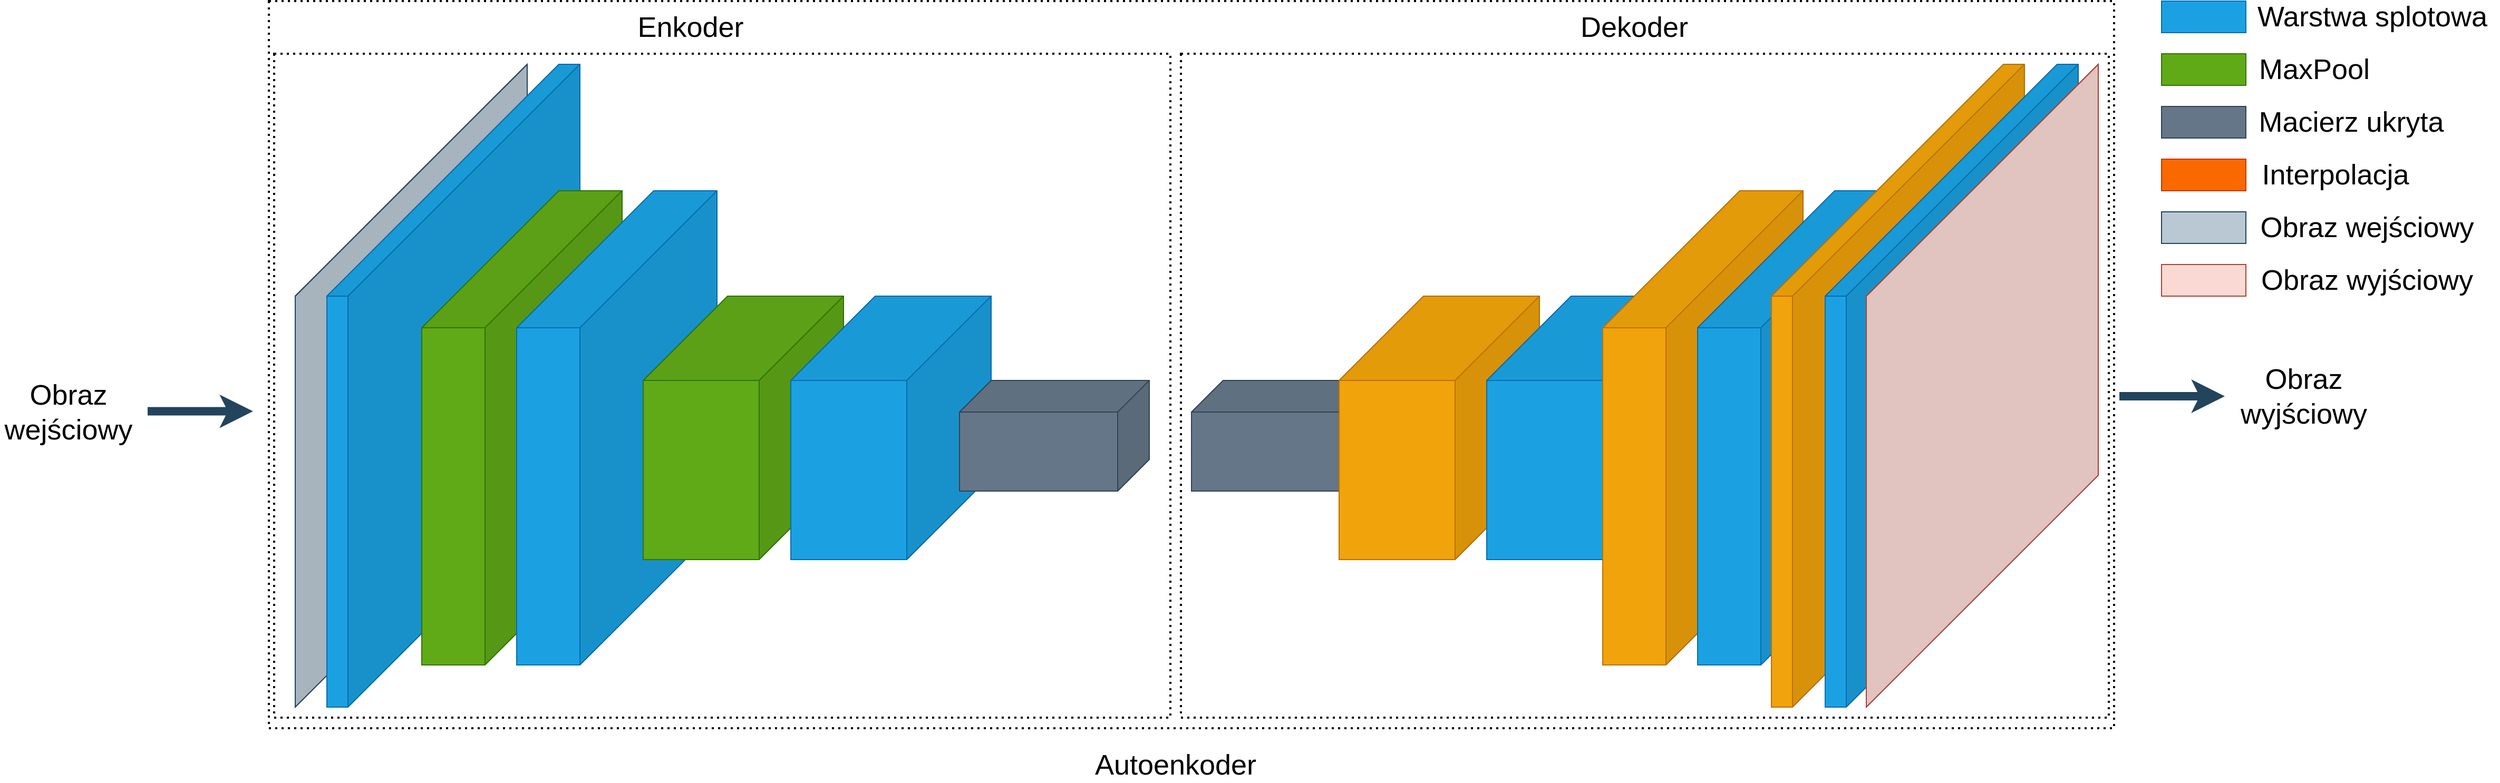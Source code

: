 <mxfile version="22.0.6" type="github">
  <diagram name="Strona-1" id="7Bol3v8hB-BvymdotYsc">
    <mxGraphModel dx="3247" dy="1816" grid="1" gridSize="10" guides="1" tooltips="1" connect="1" arrows="1" fold="1" page="1" pageScale="1" pageWidth="827" pageHeight="1169" math="0" shadow="0">
      <root>
        <mxCell id="0" />
        <mxCell id="1" parent="0" />
        <mxCell id="Qzy2jJmeIsJSBQBwepts-1" value="" style="shape=cube;whiteSpace=wrap;html=1;boundedLbl=1;backgroundOutline=1;darkOpacity=0.05;darkOpacity2=0.1;direction=east;flipH=1;size=220;labelBackgroundColor=none;fillColor=#bac8d3;strokeColor=#23445d;" vertex="1" parent="1">
          <mxGeometry x="-340" y="240" width="220" height="610" as="geometry" />
        </mxCell>
        <mxCell id="Qzy2jJmeIsJSBQBwepts-3" value="" style="shape=cube;whiteSpace=wrap;html=1;boundedLbl=1;backgroundOutline=1;darkOpacity=0.05;darkOpacity2=0.1;direction=east;flipH=1;size=220;labelBackgroundColor=none;fillColor=#1ba1e2;strokeColor=#006EAF;fontColor=#ffffff;" vertex="1" parent="1">
          <mxGeometry x="-310" y="240" width="240" height="610" as="geometry" />
        </mxCell>
        <mxCell id="Qzy2jJmeIsJSBQBwepts-9" value="" style="shape=cube;whiteSpace=wrap;html=1;boundedLbl=1;backgroundOutline=1;darkOpacity=0.05;darkOpacity2=0.1;direction=east;flipH=1;size=130;labelBackgroundColor=none;fillColor=#60a917;strokeColor=#2D7600;fontColor=#ffffff;" vertex="1" parent="1">
          <mxGeometry x="-220" y="360" width="190" height="450" as="geometry" />
        </mxCell>
        <mxCell id="Qzy2jJmeIsJSBQBwepts-11" value="" style="shape=cube;whiteSpace=wrap;html=1;boundedLbl=1;backgroundOutline=1;darkOpacity=0.05;darkOpacity2=0.1;direction=east;flipH=1;size=130;labelBackgroundColor=none;fillColor=#1ba1e2;strokeColor=#006EAF;fontColor=#ffffff;" vertex="1" parent="1">
          <mxGeometry x="-130" y="360" width="190" height="450" as="geometry" />
        </mxCell>
        <mxCell id="Qzy2jJmeIsJSBQBwepts-12" value="" style="shape=cube;whiteSpace=wrap;html=1;boundedLbl=1;backgroundOutline=1;darkOpacity=0.05;darkOpacity2=0.1;direction=east;flipH=1;size=80;labelBackgroundColor=none;fillColor=#60a917;strokeColor=#2D7600;fontColor=#ffffff;" vertex="1" parent="1">
          <mxGeometry x="-10" y="460" width="190" height="250" as="geometry" />
        </mxCell>
        <mxCell id="Qzy2jJmeIsJSBQBwepts-19" value="" style="shape=cube;whiteSpace=wrap;html=1;boundedLbl=1;backgroundOutline=1;darkOpacity=0.05;darkOpacity2=0.1;direction=east;flipH=1;size=80;labelBackgroundColor=none;fillColor=#1ba1e2;strokeColor=#006EAF;fontColor=#ffffff;" vertex="1" parent="1">
          <mxGeometry x="130" y="460" width="190" height="250" as="geometry" />
        </mxCell>
        <mxCell id="Qzy2jJmeIsJSBQBwepts-6" value="" style="shape=cube;whiteSpace=wrap;html=1;boundedLbl=1;backgroundOutline=1;darkOpacity=0.05;darkOpacity2=0.1;direction=east;flipH=1;size=30;labelBackgroundColor=none;fillColor=#647687;strokeColor=#314354;fontColor=#ffffff;" vertex="1" parent="1">
          <mxGeometry x="290" y="540" width="180" height="105" as="geometry" />
        </mxCell>
        <mxCell id="Qzy2jJmeIsJSBQBwepts-20" value="" style="shape=cube;whiteSpace=wrap;html=1;boundedLbl=1;backgroundOutline=1;darkOpacity=0.05;darkOpacity2=0.1;direction=east;flipH=1;size=30;labelBackgroundColor=none;fillColor=#647687;strokeColor=#314354;fontColor=#ffffff;" vertex="1" parent="1">
          <mxGeometry x="510" y="540" width="180" height="105" as="geometry" />
        </mxCell>
        <mxCell id="Qzy2jJmeIsJSBQBwepts-21" value="" style="shape=cube;whiteSpace=wrap;html=1;boundedLbl=1;backgroundOutline=1;darkOpacity=0.05;darkOpacity2=0.1;direction=east;flipH=1;size=80;labelBackgroundColor=none;fillColor=#f0a30a;strokeColor=#BD7000;fontColor=#000000;" vertex="1" parent="1">
          <mxGeometry x="650" y="460" width="190" height="250" as="geometry" />
        </mxCell>
        <mxCell id="Qzy2jJmeIsJSBQBwepts-22" value="" style="shape=cube;whiteSpace=wrap;html=1;boundedLbl=1;backgroundOutline=1;darkOpacity=0.05;darkOpacity2=0.1;direction=east;flipH=1;size=80;labelBackgroundColor=none;fillColor=#1ba1e2;strokeColor=#006EAF;fontColor=#ffffff;" vertex="1" parent="1">
          <mxGeometry x="790" y="460" width="190" height="250" as="geometry" />
        </mxCell>
        <mxCell id="Qzy2jJmeIsJSBQBwepts-23" value="" style="shape=cube;whiteSpace=wrap;html=1;boundedLbl=1;backgroundOutline=1;darkOpacity=0.05;darkOpacity2=0.1;direction=east;flipH=1;size=130;labelBackgroundColor=none;fillColor=#f0a30a;strokeColor=#BD7000;fontColor=#000000;" vertex="1" parent="1">
          <mxGeometry x="900" y="360" width="190" height="450" as="geometry" />
        </mxCell>
        <mxCell id="Qzy2jJmeIsJSBQBwepts-24" value="" style="shape=cube;whiteSpace=wrap;html=1;boundedLbl=1;backgroundOutline=1;darkOpacity=0.05;darkOpacity2=0.1;direction=east;flipH=1;size=130;labelBackgroundColor=none;fillColor=#1ba1e2;strokeColor=#006EAF;fontColor=#ffffff;" vertex="1" parent="1">
          <mxGeometry x="990" y="360" width="190" height="450" as="geometry" />
        </mxCell>
        <mxCell id="Qzy2jJmeIsJSBQBwepts-25" value="" style="shape=cube;whiteSpace=wrap;html=1;boundedLbl=1;backgroundOutline=1;darkOpacity=0.05;darkOpacity2=0.1;direction=east;flipH=1;size=220;labelBackgroundColor=none;fillColor=#f0a30a;strokeColor=#BD7000;fontColor=#000000;" vertex="1" parent="1">
          <mxGeometry x="1060" y="240" width="240" height="610" as="geometry" />
        </mxCell>
        <mxCell id="Qzy2jJmeIsJSBQBwepts-26" value="" style="shape=cube;whiteSpace=wrap;html=1;boundedLbl=1;backgroundOutline=1;darkOpacity=0.05;darkOpacity2=0.1;direction=east;flipH=1;size=220;labelBackgroundColor=none;fillColor=#1ba1e2;strokeColor=#006EAF;fontColor=#ffffff;" vertex="1" parent="1">
          <mxGeometry x="1111" y="240" width="240" height="610" as="geometry" />
        </mxCell>
        <mxCell id="Qzy2jJmeIsJSBQBwepts-52" value="Text" style="text;html=1;strokeColor=none;fillColor=none;align=center;verticalAlign=middle;whiteSpace=wrap;rounded=0;fontColor=#FFFFFF;" vertex="1" parent="1">
          <mxGeometry x="-150" y="180" width="60" height="30" as="geometry" />
        </mxCell>
        <mxCell id="Qzy2jJmeIsJSBQBwepts-59" value="" style="rounded=0;whiteSpace=wrap;html=1;strokeColor=#000000;fontColor=#FFFFFF;fillColor=none;strokeWidth=2;dashed=1;dashPattern=1 2;" vertex="1" parent="1">
          <mxGeometry x="500" y="230" width="880" height="630" as="geometry" />
        </mxCell>
        <mxCell id="Qzy2jJmeIsJSBQBwepts-60" value="" style="rounded=0;whiteSpace=wrap;html=1;strokeColor=#000000;fontColor=#FFFFFF;fillColor=none;strokeWidth=2;dashed=1;dashPattern=1 2;" vertex="1" parent="1">
          <mxGeometry x="-360" y="230" width="850" height="630" as="geometry" />
        </mxCell>
        <mxCell id="Qzy2jJmeIsJSBQBwepts-61" value="Text" style="text;html=1;strokeColor=none;fillColor=none;align=center;verticalAlign=middle;whiteSpace=wrap;rounded=0;fontColor=#FFFFFF;" vertex="1" parent="1">
          <mxGeometry x="480" y="530" width="60" height="30" as="geometry" />
        </mxCell>
        <mxCell id="Qzy2jJmeIsJSBQBwepts-62" value="&lt;font style=&quot;font-size: 27px;&quot; color=&quot;#000000&quot;&gt;Enkoder&lt;/font&gt;" style="text;html=1;strokeColor=none;fillColor=none;align=center;verticalAlign=middle;whiteSpace=wrap;rounded=0;fontColor=#FFFFFF;" vertex="1" parent="1">
          <mxGeometry x="-30" y="190" width="130" height="30" as="geometry" />
        </mxCell>
        <mxCell id="Qzy2jJmeIsJSBQBwepts-63" value="&lt;font style=&quot;font-size: 27px;&quot; color=&quot;#000000&quot;&gt;Dekoder&lt;/font&gt;" style="text;html=1;strokeColor=none;fillColor=none;align=center;verticalAlign=middle;whiteSpace=wrap;rounded=0;fontColor=#FFFFFF;" vertex="1" parent="1">
          <mxGeometry x="865" y="190" width="130" height="30" as="geometry" />
        </mxCell>
        <mxCell id="Qzy2jJmeIsJSBQBwepts-64" value="&lt;font style=&quot;font-size: 27px;&quot; color=&quot;#000000&quot;&gt;Obraz wejściowy&lt;/font&gt;" style="text;html=1;strokeColor=none;fillColor=none;align=center;verticalAlign=middle;whiteSpace=wrap;rounded=0;fontColor=#FFFFFF;" vertex="1" parent="1">
          <mxGeometry x="-620" y="555" width="130" height="30" as="geometry" />
        </mxCell>
        <mxCell id="Qzy2jJmeIsJSBQBwepts-65" value="&lt;font style=&quot;font-size: 27px;&quot; color=&quot;#000000&quot;&gt;Obraz wyjściowy&lt;/font&gt;" style="text;html=1;strokeColor=none;fillColor=none;align=center;verticalAlign=middle;whiteSpace=wrap;rounded=0;fontColor=#FFFFFF;" vertex="1" parent="1">
          <mxGeometry x="1500" y="540" width="130" height="30" as="geometry" />
        </mxCell>
        <mxCell id="Qzy2jJmeIsJSBQBwepts-69" value="" style="endArrow=classic;html=1;rounded=0;strokeColor=#23445D;strokeWidth=8;" edge="1" parent="1">
          <mxGeometry width="50" height="50" relative="1" as="geometry">
            <mxPoint x="-480" y="569.29" as="sourcePoint" />
            <mxPoint x="-380" y="569.29" as="targetPoint" />
          </mxGeometry>
        </mxCell>
        <mxCell id="Qzy2jJmeIsJSBQBwepts-71" style="edgeStyle=orthogonalEdgeStyle;rounded=0;orthogonalLoop=1;jettySize=auto;html=1;exitX=0.5;exitY=1;exitDx=0;exitDy=0;strokeColor=#23445D;" edge="1" parent="1" source="Qzy2jJmeIsJSBQBwepts-64" target="Qzy2jJmeIsJSBQBwepts-64">
          <mxGeometry relative="1" as="geometry" />
        </mxCell>
        <mxCell id="Qzy2jJmeIsJSBQBwepts-72" value="" style="endArrow=classic;html=1;rounded=0;strokeColor=#23445D;strokeWidth=8;" edge="1" parent="1">
          <mxGeometry width="50" height="50" relative="1" as="geometry">
            <mxPoint x="1390" y="555" as="sourcePoint" />
            <mxPoint x="1490" y="555" as="targetPoint" />
          </mxGeometry>
        </mxCell>
        <mxCell id="Qzy2jJmeIsJSBQBwepts-73" value="" style="rounded=0;whiteSpace=wrap;html=1;strokeColor=#006EAF;fontColor=#ffffff;fillColor=#1ba1e2;" vertex="1" parent="1">
          <mxGeometry x="1430" y="180" width="80" height="30" as="geometry" />
        </mxCell>
        <mxCell id="Qzy2jJmeIsJSBQBwepts-74" value="&lt;font color=&quot;#000000&quot;&gt;&lt;span style=&quot;font-size: 27px;&quot;&gt;Warstwa splotowa&lt;/span&gt;&lt;/font&gt;" style="text;html=1;strokeColor=none;fillColor=none;align=center;verticalAlign=middle;whiteSpace=wrap;rounded=0;fontColor=#FFFFFF;" vertex="1" parent="1">
          <mxGeometry x="1510" y="180" width="240" height="30" as="geometry" />
        </mxCell>
        <mxCell id="Qzy2jJmeIsJSBQBwepts-75" value="" style="rounded=0;whiteSpace=wrap;html=1;strokeColor=#2D7600;fontColor=#ffffff;fillColor=#60a917;" vertex="1" parent="1">
          <mxGeometry x="1430" y="230" width="80" height="30" as="geometry" />
        </mxCell>
        <mxCell id="Qzy2jJmeIsJSBQBwepts-76" value="&lt;font style=&quot;font-size: 27px;&quot; color=&quot;#000000&quot;&gt;MaxPool&lt;/font&gt;" style="text;html=1;strokeColor=none;fillColor=none;align=center;verticalAlign=middle;whiteSpace=wrap;rounded=0;fontColor=#FFFFFF;" vertex="1" parent="1">
          <mxGeometry x="1510" y="230" width="130" height="30" as="geometry" />
        </mxCell>
        <mxCell id="Qzy2jJmeIsJSBQBwepts-77" value="" style="rounded=0;whiteSpace=wrap;html=1;strokeColor=#314354;fontColor=#ffffff;fillColor=#647687;" vertex="1" parent="1">
          <mxGeometry x="1430" y="280" width="80" height="30" as="geometry" />
        </mxCell>
        <mxCell id="Qzy2jJmeIsJSBQBwepts-78" value="&lt;font style=&quot;font-size: 27px;&quot; color=&quot;#000000&quot;&gt;Macierz ukryta&lt;/font&gt;" style="text;html=1;strokeColor=none;fillColor=none;align=center;verticalAlign=middle;whiteSpace=wrap;rounded=0;fontColor=#FFFFFF;" vertex="1" parent="1">
          <mxGeometry x="1510" y="280" width="200" height="30" as="geometry" />
        </mxCell>
        <mxCell id="Qzy2jJmeIsJSBQBwepts-79" value="" style="rounded=0;whiteSpace=wrap;html=1;strokeColor=#C73500;fontColor=#000000;fillColor=#fa6800;" vertex="1" parent="1">
          <mxGeometry x="1430" y="330" width="80" height="30" as="geometry" />
        </mxCell>
        <mxCell id="Qzy2jJmeIsJSBQBwepts-80" value="&lt;font style=&quot;font-size: 27px;&quot; color=&quot;#000000&quot;&gt;Interpolacja&lt;/font&gt;" style="text;html=1;strokeColor=none;fillColor=none;align=center;verticalAlign=middle;whiteSpace=wrap;rounded=0;fontColor=#FFFFFF;" vertex="1" parent="1">
          <mxGeometry x="1510" y="330" width="170" height="30" as="geometry" />
        </mxCell>
        <mxCell id="Qzy2jJmeIsJSBQBwepts-81" value="" style="rounded=0;whiteSpace=wrap;html=1;strokeColor=#000000;fontColor=#FFFFFF;fillColor=none;strokeWidth=2;dashed=1;dashPattern=1 2;" vertex="1" parent="1">
          <mxGeometry x="-365" y="180" width="1750" height="690" as="geometry" />
        </mxCell>
        <mxCell id="Qzy2jJmeIsJSBQBwepts-82" value="&lt;font style=&quot;font-size: 27px;&quot; color=&quot;#000000&quot;&gt;Autoenkoder&lt;/font&gt;" style="text;html=1;strokeColor=none;fillColor=none;align=center;verticalAlign=middle;whiteSpace=wrap;rounded=0;fontColor=#FFFFFF;" vertex="1" parent="1">
          <mxGeometry x="430" y="890" width="130" height="30" as="geometry" />
        </mxCell>
        <mxCell id="Qzy2jJmeIsJSBQBwepts-83" value="" style="rounded=0;whiteSpace=wrap;html=1;strokeColor=#23445d;fillColor=#bac8d3;" vertex="1" parent="1">
          <mxGeometry x="1430" y="380" width="80" height="30" as="geometry" />
        </mxCell>
        <mxCell id="Qzy2jJmeIsJSBQBwepts-84" value="&lt;font style=&quot;font-size: 27px;&quot; color=&quot;#000000&quot;&gt;Obraz wejściowy&lt;/font&gt;" style="text;html=1;strokeColor=none;fillColor=none;align=center;verticalAlign=middle;whiteSpace=wrap;rounded=0;fontColor=#FFFFFF;" vertex="1" parent="1">
          <mxGeometry x="1510" y="380" width="230" height="30" as="geometry" />
        </mxCell>
        <mxCell id="Qzy2jJmeIsJSBQBwepts-85" value="" style="shape=cube;whiteSpace=wrap;html=1;boundedLbl=1;backgroundOutline=1;darkOpacity=0.05;darkOpacity2=0.1;direction=east;flipH=1;size=220;labelBackgroundColor=none;fillColor=#fad9d5;strokeColor=#ae4132;" vertex="1" parent="1">
          <mxGeometry x="1150" y="240" width="220" height="610" as="geometry" />
        </mxCell>
        <mxCell id="Qzy2jJmeIsJSBQBwepts-86" value="" style="rounded=0;whiteSpace=wrap;html=1;strokeColor=#ae4132;fillColor=#fad9d5;" vertex="1" parent="1">
          <mxGeometry x="1430" y="430" width="80" height="30" as="geometry" />
        </mxCell>
        <mxCell id="Qzy2jJmeIsJSBQBwepts-87" value="&lt;font style=&quot;font-size: 27px;&quot; color=&quot;#000000&quot;&gt;Obraz wyjściowy&lt;/font&gt;" style="text;html=1;strokeColor=none;fillColor=none;align=center;verticalAlign=middle;whiteSpace=wrap;rounded=0;fontColor=#FFFFFF;" vertex="1" parent="1">
          <mxGeometry x="1510" y="430" width="230" height="30" as="geometry" />
        </mxCell>
      </root>
    </mxGraphModel>
  </diagram>
</mxfile>
